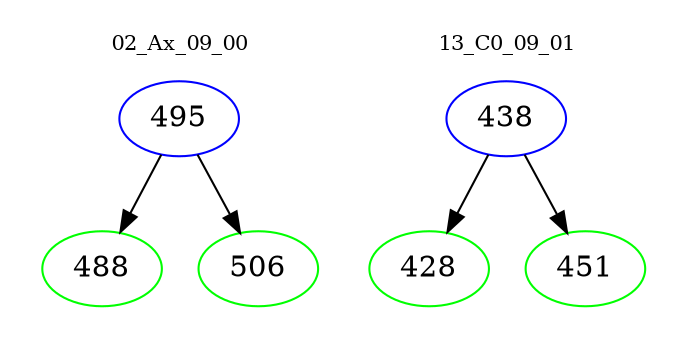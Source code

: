 digraph{
subgraph cluster_0 {
color = white
label = "02_Ax_09_00";
fontsize=10;
T0_495 [label="495", color="blue"]
T0_495 -> T0_488 [color="black"]
T0_488 [label="488", color="green"]
T0_495 -> T0_506 [color="black"]
T0_506 [label="506", color="green"]
}
subgraph cluster_1 {
color = white
label = "13_C0_09_01";
fontsize=10;
T1_438 [label="438", color="blue"]
T1_438 -> T1_428 [color="black"]
T1_428 [label="428", color="green"]
T1_438 -> T1_451 [color="black"]
T1_451 [label="451", color="green"]
}
}
